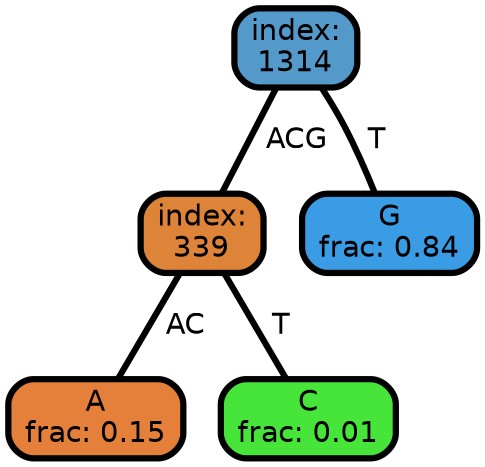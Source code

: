 graph Tree {
node [shape=box, style="filled, rounded", color="black",penwidth="3", fontname=helvetica] ;
graph [splines=straight, bgcolor=transparent, dpi=600] ;
edge [fontname=helvetica,color=black] ;
1 [label="index:
1314", fillcolor="#5399c9",fontcolor="black"] ;
2 [label="index:
339", fillcolor="#de8439",fontcolor="black"] ;
3 [label="A
frac: 0.15
", fillcolor="#e48039",fontcolor="black"] ;
4 [label="C
frac: 0.01
", fillcolor="#47e539",fontcolor="black"] ;
5 [label="G
frac: 0.84
", fillcolor="#399ce4",fontcolor="black"] ;
1 -- 2 [label=" ACG ",fontcolor=black,penwidth=3] ;
1 -- 5 [label=" T ",fontcolor=black,penwidth=3] ;
2 -- 3 [label=" AC ",fontcolor=black,penwidth=3] ;
2 -- 4 [label=" T ",fontcolor=black,penwidth=3] ;
}